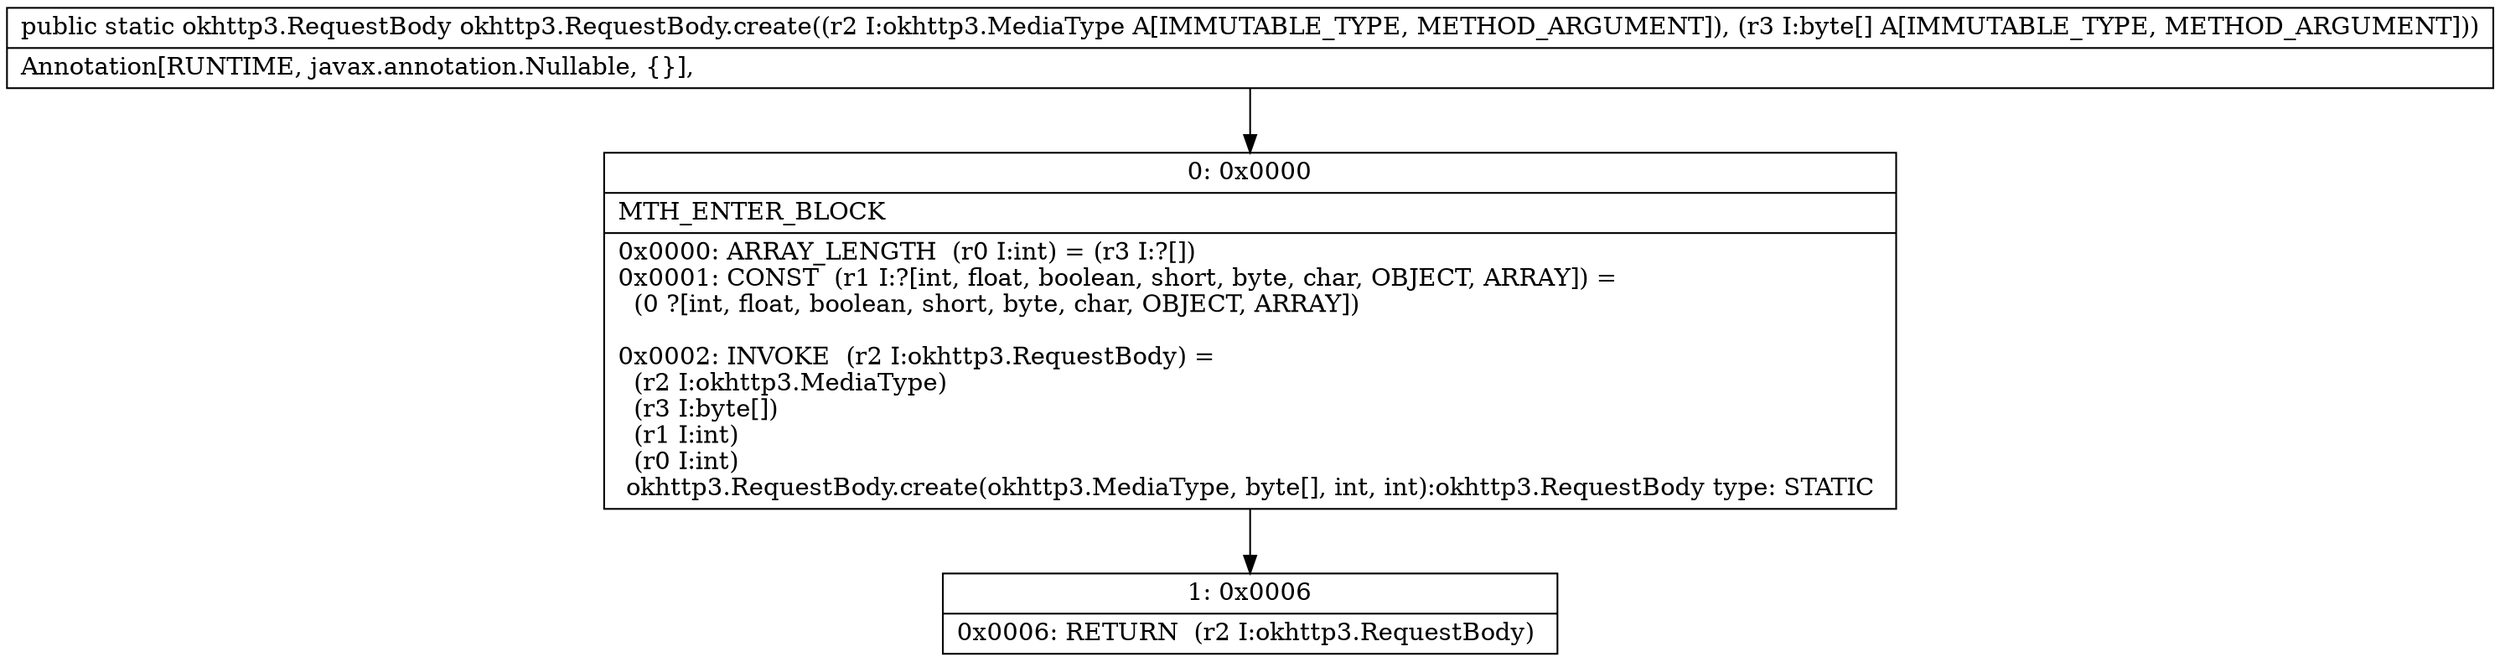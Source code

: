 digraph "CFG forokhttp3.RequestBody.create(Lokhttp3\/MediaType;[B)Lokhttp3\/RequestBody;" {
Node_0 [shape=record,label="{0\:\ 0x0000|MTH_ENTER_BLOCK\l|0x0000: ARRAY_LENGTH  (r0 I:int) = (r3 I:?[]) \l0x0001: CONST  (r1 I:?[int, float, boolean, short, byte, char, OBJECT, ARRAY]) = \l  (0 ?[int, float, boolean, short, byte, char, OBJECT, ARRAY])\l \l0x0002: INVOKE  (r2 I:okhttp3.RequestBody) = \l  (r2 I:okhttp3.MediaType)\l  (r3 I:byte[])\l  (r1 I:int)\l  (r0 I:int)\l okhttp3.RequestBody.create(okhttp3.MediaType, byte[], int, int):okhttp3.RequestBody type: STATIC \l}"];
Node_1 [shape=record,label="{1\:\ 0x0006|0x0006: RETURN  (r2 I:okhttp3.RequestBody) \l}"];
MethodNode[shape=record,label="{public static okhttp3.RequestBody okhttp3.RequestBody.create((r2 I:okhttp3.MediaType A[IMMUTABLE_TYPE, METHOD_ARGUMENT]), (r3 I:byte[] A[IMMUTABLE_TYPE, METHOD_ARGUMENT]))  | Annotation[RUNTIME, javax.annotation.Nullable, \{\}], \l}"];
MethodNode -> Node_0;
Node_0 -> Node_1;
}

